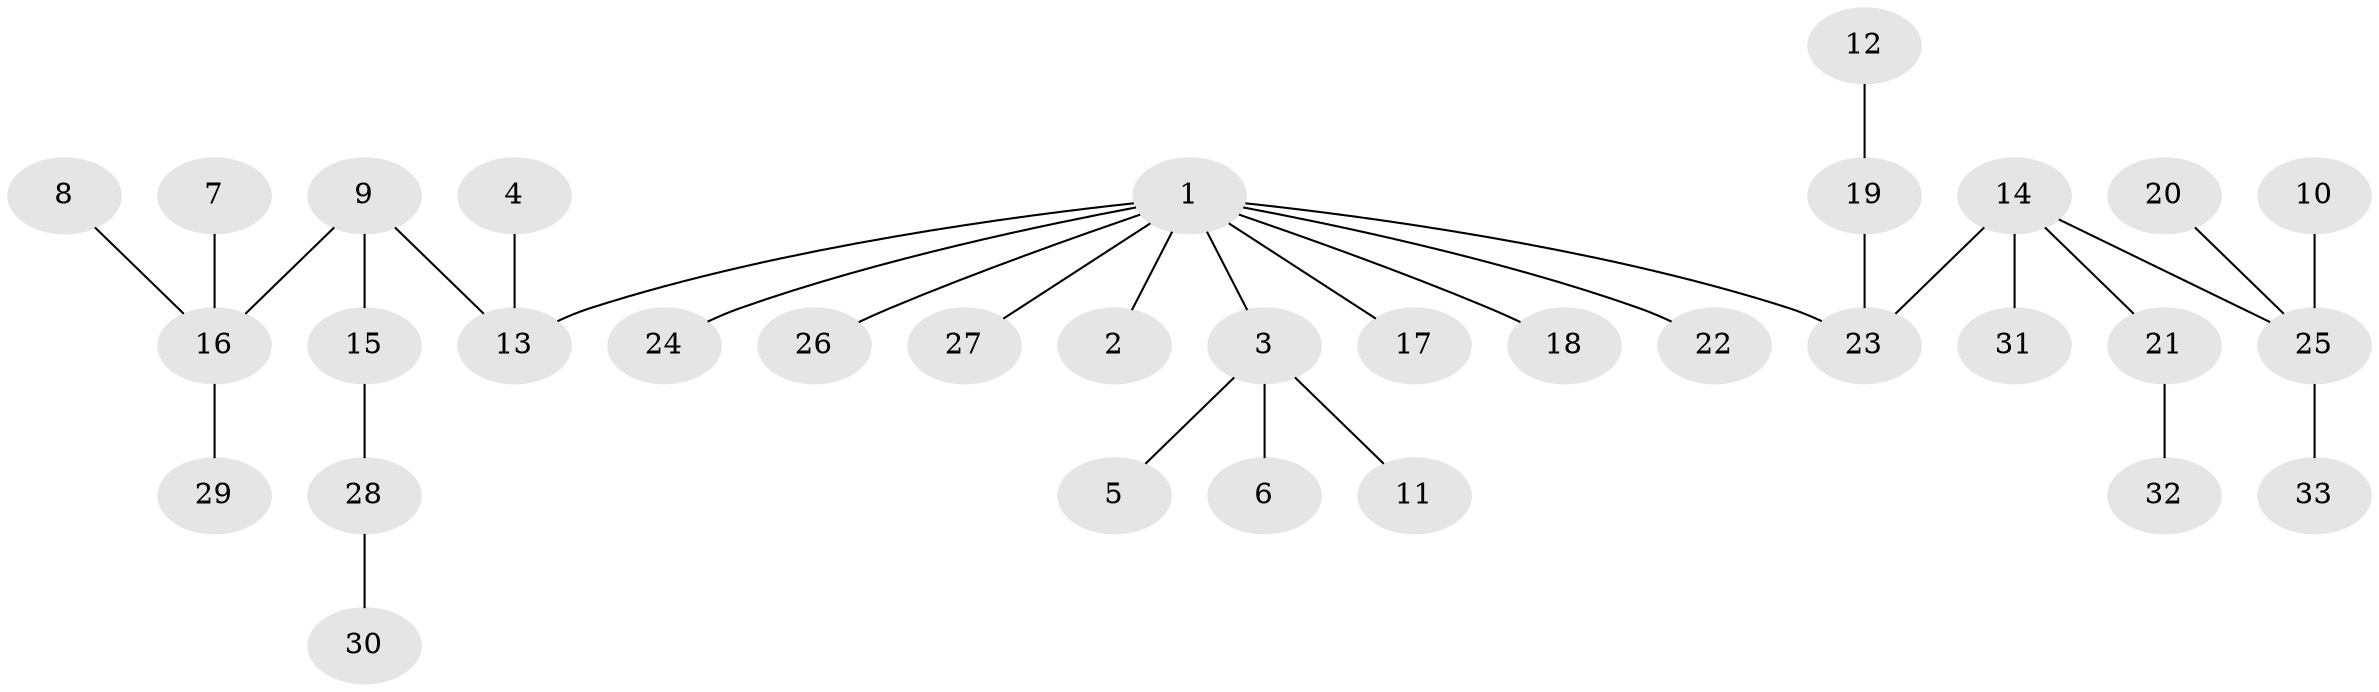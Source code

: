 // original degree distribution, {7: 0.015384615384615385, 6: 0.015384615384615385, 4: 0.07692307692307693, 1: 0.5384615384615384, 5: 0.046153846153846156, 2: 0.23076923076923078, 3: 0.07692307692307693}
// Generated by graph-tools (version 1.1) at 2025/26/03/09/25 03:26:23]
// undirected, 33 vertices, 32 edges
graph export_dot {
graph [start="1"]
  node [color=gray90,style=filled];
  1;
  2;
  3;
  4;
  5;
  6;
  7;
  8;
  9;
  10;
  11;
  12;
  13;
  14;
  15;
  16;
  17;
  18;
  19;
  20;
  21;
  22;
  23;
  24;
  25;
  26;
  27;
  28;
  29;
  30;
  31;
  32;
  33;
  1 -- 2 [weight=1.0];
  1 -- 3 [weight=1.0];
  1 -- 13 [weight=1.0];
  1 -- 17 [weight=1.0];
  1 -- 18 [weight=1.0];
  1 -- 22 [weight=1.0];
  1 -- 23 [weight=1.0];
  1 -- 24 [weight=1.0];
  1 -- 26 [weight=1.0];
  1 -- 27 [weight=1.0];
  3 -- 5 [weight=1.0];
  3 -- 6 [weight=1.0];
  3 -- 11 [weight=1.0];
  4 -- 13 [weight=1.0];
  7 -- 16 [weight=1.0];
  8 -- 16 [weight=1.0];
  9 -- 13 [weight=1.0];
  9 -- 15 [weight=1.0];
  9 -- 16 [weight=1.0];
  10 -- 25 [weight=1.0];
  12 -- 19 [weight=1.0];
  14 -- 21 [weight=1.0];
  14 -- 23 [weight=1.0];
  14 -- 25 [weight=1.0];
  14 -- 31 [weight=1.0];
  15 -- 28 [weight=1.0];
  16 -- 29 [weight=1.0];
  19 -- 23 [weight=1.0];
  20 -- 25 [weight=1.0];
  21 -- 32 [weight=1.0];
  25 -- 33 [weight=1.0];
  28 -- 30 [weight=1.0];
}
